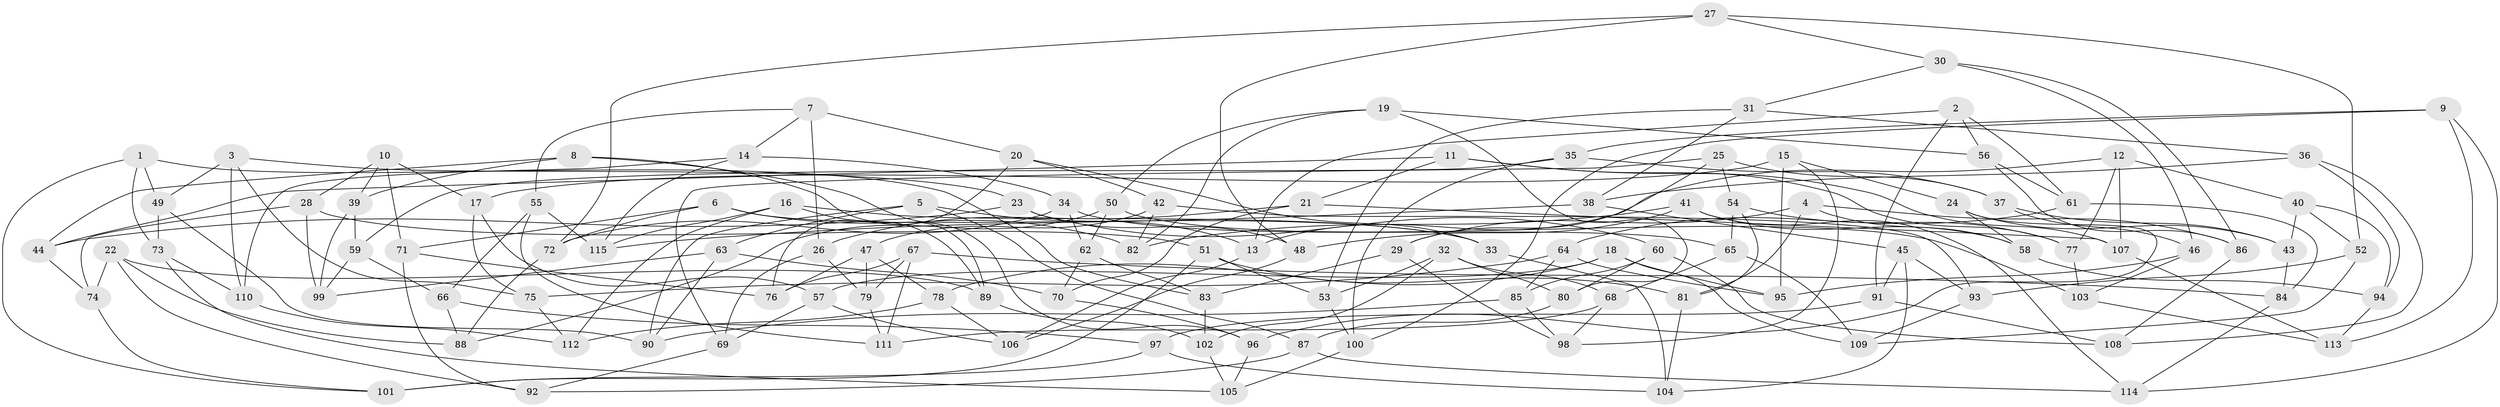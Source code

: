 // Generated by graph-tools (version 1.1) at 2025/26/03/09/25 03:26:54]
// undirected, 115 vertices, 230 edges
graph export_dot {
graph [start="1"]
  node [color=gray90,style=filled];
  1;
  2;
  3;
  4;
  5;
  6;
  7;
  8;
  9;
  10;
  11;
  12;
  13;
  14;
  15;
  16;
  17;
  18;
  19;
  20;
  21;
  22;
  23;
  24;
  25;
  26;
  27;
  28;
  29;
  30;
  31;
  32;
  33;
  34;
  35;
  36;
  37;
  38;
  39;
  40;
  41;
  42;
  43;
  44;
  45;
  46;
  47;
  48;
  49;
  50;
  51;
  52;
  53;
  54;
  55;
  56;
  57;
  58;
  59;
  60;
  61;
  62;
  63;
  64;
  65;
  66;
  67;
  68;
  69;
  70;
  71;
  72;
  73;
  74;
  75;
  76;
  77;
  78;
  79;
  80;
  81;
  82;
  83;
  84;
  85;
  86;
  87;
  88;
  89;
  90;
  91;
  92;
  93;
  94;
  95;
  96;
  97;
  98;
  99;
  100;
  101;
  102;
  103;
  104;
  105;
  106;
  107;
  108;
  109;
  110;
  111;
  112;
  113;
  114;
  115;
  1 -- 73;
  1 -- 83;
  1 -- 101;
  1 -- 49;
  2 -- 13;
  2 -- 91;
  2 -- 61;
  2 -- 56;
  3 -- 110;
  3 -- 75;
  3 -- 49;
  3 -- 23;
  4 -- 29;
  4 -- 58;
  4 -- 86;
  4 -- 81;
  5 -- 90;
  5 -- 13;
  5 -- 87;
  5 -- 63;
  6 -- 82;
  6 -- 72;
  6 -- 71;
  6 -- 33;
  7 -- 55;
  7 -- 14;
  7 -- 20;
  7 -- 26;
  8 -- 96;
  8 -- 89;
  8 -- 44;
  8 -- 39;
  9 -- 114;
  9 -- 113;
  9 -- 100;
  9 -- 35;
  10 -- 17;
  10 -- 71;
  10 -- 39;
  10 -- 28;
  11 -- 77;
  11 -- 107;
  11 -- 21;
  11 -- 44;
  12 -- 107;
  12 -- 77;
  12 -- 13;
  12 -- 40;
  13 -- 106;
  14 -- 34;
  14 -- 110;
  14 -- 115;
  15 -- 98;
  15 -- 24;
  15 -- 95;
  15 -- 17;
  16 -- 89;
  16 -- 112;
  16 -- 33;
  16 -- 115;
  17 -- 75;
  17 -- 57;
  18 -- 78;
  18 -- 57;
  18 -- 109;
  18 -- 95;
  19 -- 50;
  19 -- 56;
  19 -- 80;
  19 -- 82;
  20 -- 76;
  20 -- 33;
  20 -- 42;
  21 -- 70;
  21 -- 107;
  21 -- 26;
  22 -- 89;
  22 -- 74;
  22 -- 88;
  22 -- 92;
  23 -- 44;
  23 -- 48;
  23 -- 60;
  24 -- 43;
  24 -- 96;
  24 -- 58;
  25 -- 69;
  25 -- 54;
  25 -- 29;
  25 -- 37;
  26 -- 79;
  26 -- 69;
  27 -- 30;
  27 -- 52;
  27 -- 72;
  27 -- 48;
  28 -- 51;
  28 -- 74;
  28 -- 99;
  29 -- 98;
  29 -- 83;
  30 -- 31;
  30 -- 86;
  30 -- 46;
  31 -- 53;
  31 -- 38;
  31 -- 36;
  32 -- 68;
  32 -- 80;
  32 -- 102;
  32 -- 53;
  33 -- 104;
  34 -- 62;
  34 -- 65;
  34 -- 72;
  35 -- 100;
  35 -- 59;
  35 -- 37;
  36 -- 108;
  36 -- 94;
  36 -- 38;
  37 -- 46;
  37 -- 43;
  38 -- 45;
  38 -- 115;
  39 -- 59;
  39 -- 99;
  40 -- 43;
  40 -- 94;
  40 -- 52;
  41 -- 48;
  41 -- 82;
  41 -- 114;
  41 -- 58;
  42 -- 93;
  42 -- 47;
  42 -- 82;
  43 -- 84;
  44 -- 74;
  45 -- 91;
  45 -- 104;
  45 -- 93;
  46 -- 103;
  46 -- 95;
  47 -- 79;
  47 -- 78;
  47 -- 76;
  48 -- 106;
  49 -- 73;
  49 -- 90;
  50 -- 62;
  50 -- 88;
  50 -- 103;
  51 -- 53;
  51 -- 81;
  51 -- 101;
  52 -- 93;
  52 -- 109;
  53 -- 100;
  54 -- 65;
  54 -- 81;
  54 -- 77;
  55 -- 111;
  55 -- 66;
  55 -- 115;
  56 -- 61;
  56 -- 86;
  57 -- 69;
  57 -- 106;
  58 -- 94;
  59 -- 66;
  59 -- 99;
  60 -- 80;
  60 -- 108;
  60 -- 85;
  61 -- 64;
  61 -- 84;
  62 -- 83;
  62 -- 70;
  63 -- 99;
  63 -- 70;
  63 -- 90;
  64 -- 75;
  64 -- 95;
  64 -- 85;
  65 -- 109;
  65 -- 68;
  66 -- 88;
  66 -- 97;
  67 -- 79;
  67 -- 84;
  67 -- 76;
  67 -- 111;
  68 -- 98;
  68 -- 111;
  69 -- 92;
  70 -- 96;
  71 -- 76;
  71 -- 92;
  72 -- 88;
  73 -- 105;
  73 -- 110;
  74 -- 101;
  75 -- 112;
  77 -- 103;
  78 -- 106;
  78 -- 112;
  79 -- 111;
  80 -- 87;
  81 -- 104;
  83 -- 102;
  84 -- 114;
  85 -- 98;
  85 -- 90;
  86 -- 108;
  87 -- 114;
  87 -- 92;
  89 -- 102;
  91 -- 97;
  91 -- 108;
  93 -- 109;
  94 -- 113;
  96 -- 105;
  97 -- 101;
  97 -- 104;
  100 -- 105;
  102 -- 105;
  103 -- 113;
  107 -- 113;
  110 -- 112;
}
